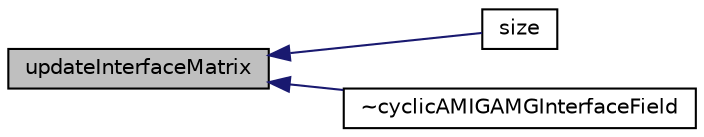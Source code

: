 digraph "updateInterfaceMatrix"
{
  bgcolor="transparent";
  edge [fontname="Helvetica",fontsize="10",labelfontname="Helvetica",labelfontsize="10"];
  node [fontname="Helvetica",fontsize="10",shape=record];
  rankdir="LR";
  Node1 [label="updateInterfaceMatrix",height=0.2,width=0.4,color="black", fillcolor="grey75", style="filled", fontcolor="black"];
  Node1 -> Node2 [dir="back",color="midnightblue",fontsize="10",style="solid",fontname="Helvetica"];
  Node2 [label="size",height=0.2,width=0.4,color="black",URL="$a00469.html#a65cea301e2d6033c43932d12d91c792f",tooltip="Return size. "];
  Node1 -> Node3 [dir="back",color="midnightblue",fontsize="10",style="solid",fontname="Helvetica"];
  Node3 [label="~cyclicAMIGAMGInterfaceField",height=0.2,width=0.4,color="black",URL="$a00469.html#aaa9b5f99c55c85bb6af8b4b4e32ef391",tooltip="Destructor. "];
}
